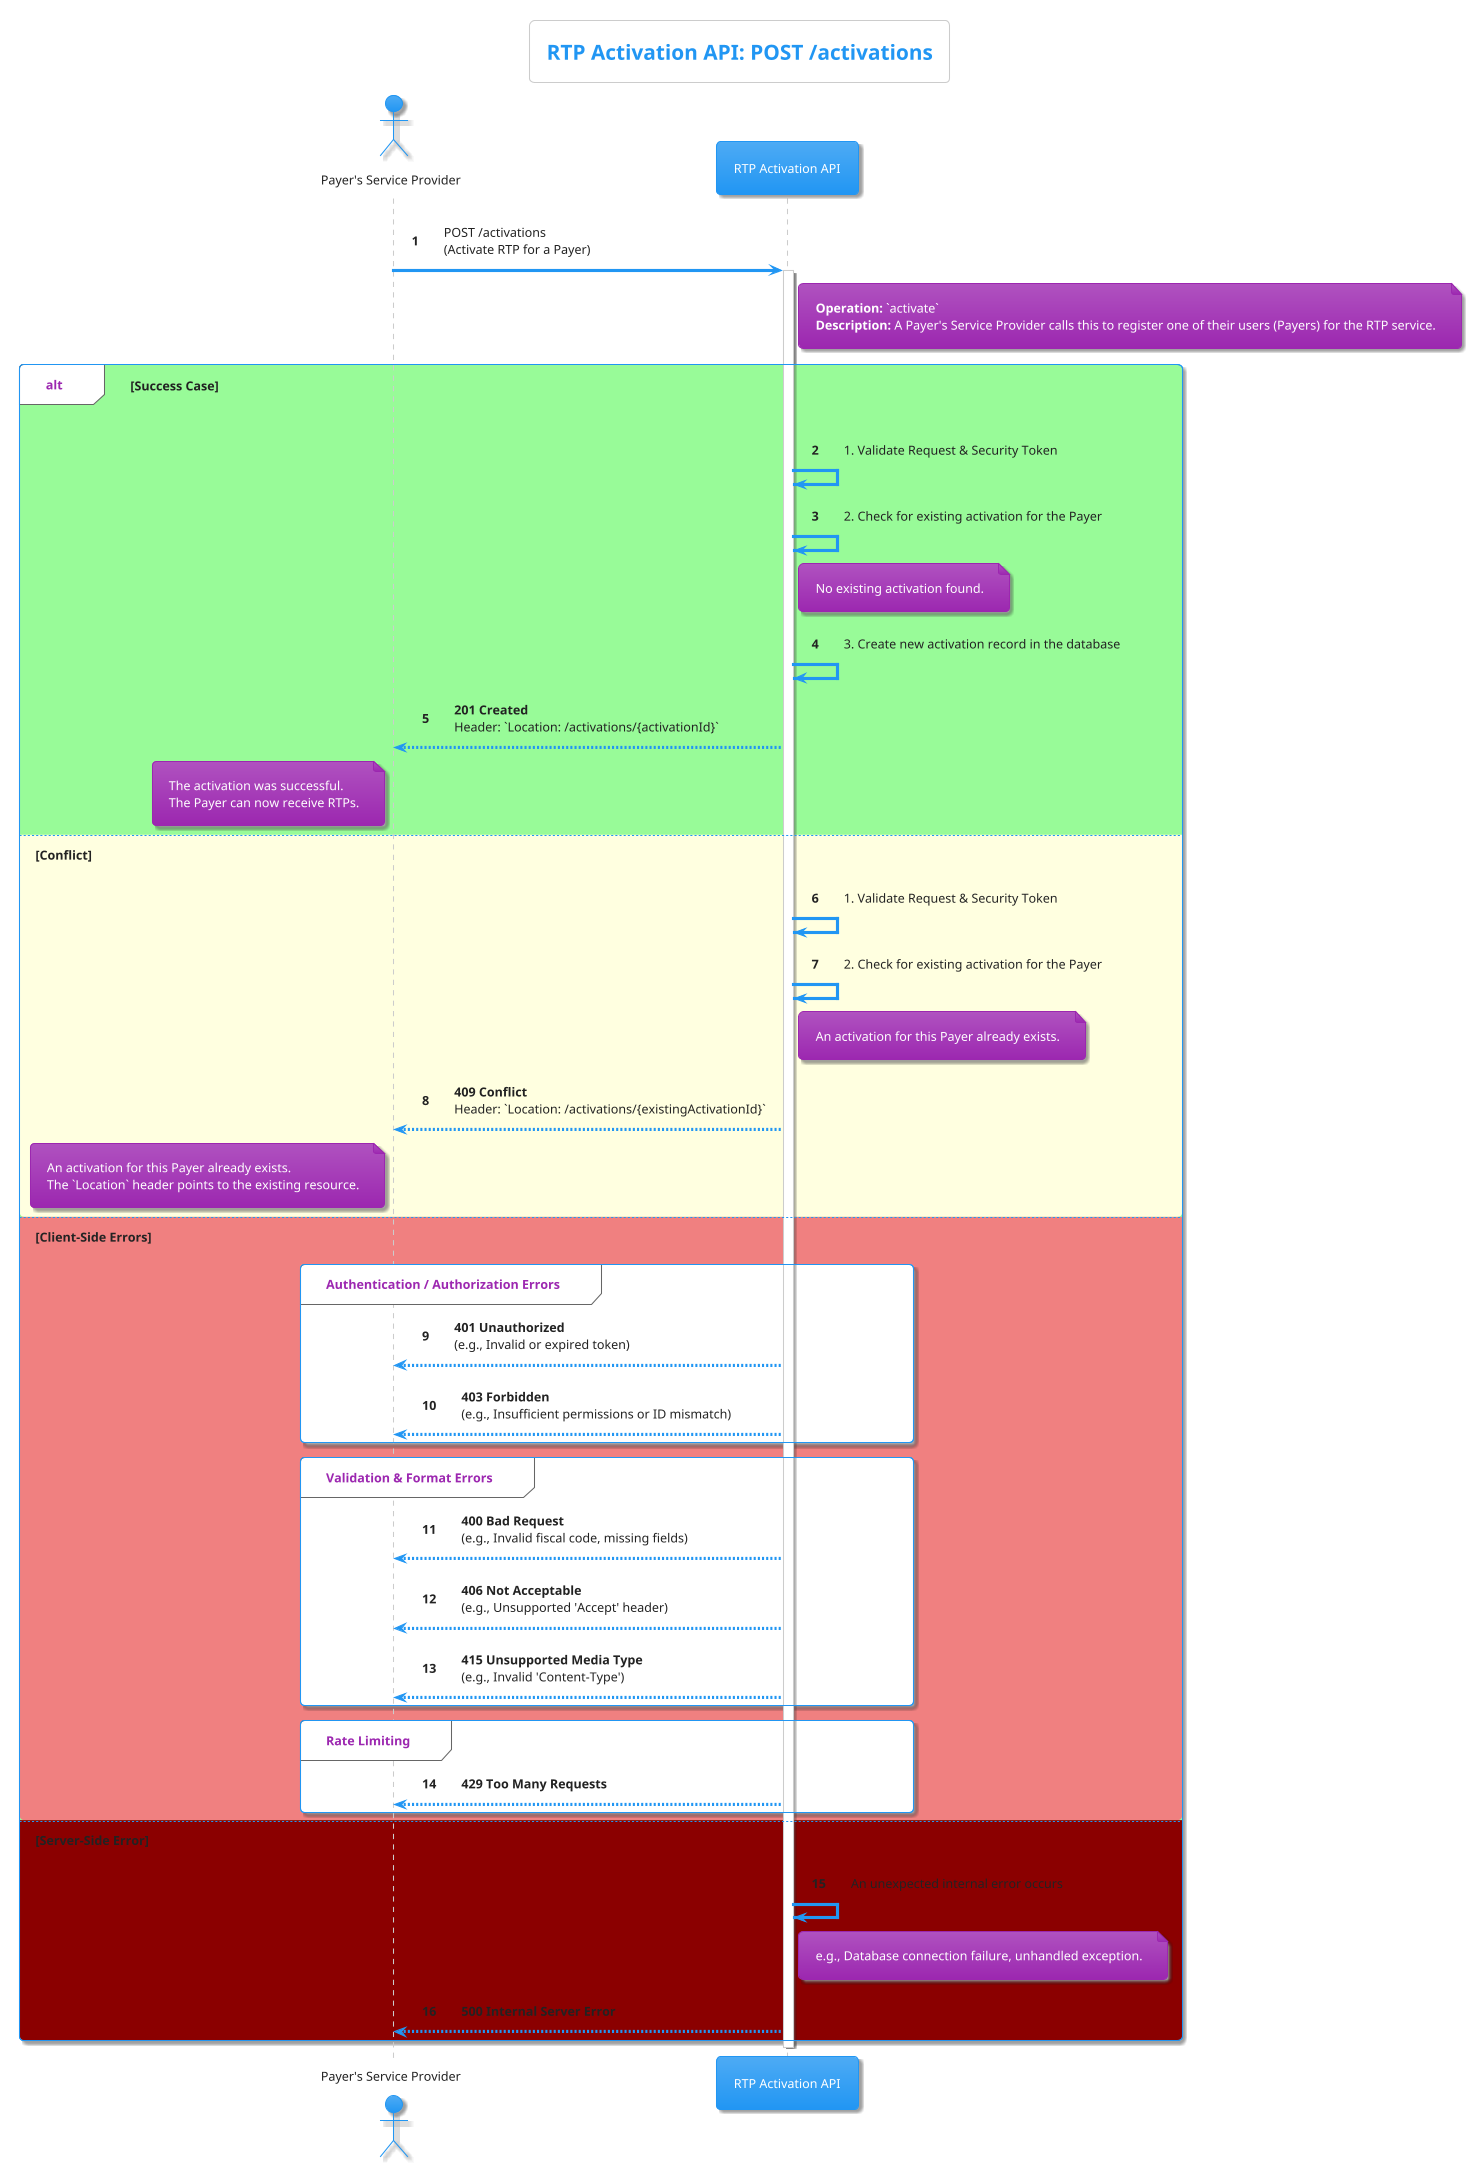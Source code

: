 

@startuml
' PlantUML Diagram generated from RTP Activation API OpenAPI Spec
' Title: RTP Activation Sequence Diagram
' Version: 1.0.0
' Description: This diagram shows the process for a Payer's Service Provider
'              to activate the RTP service for an end-user.

!theme materia

title RTP Activation API: POST /activations

actor "Payer's Service Provider" as PSP
participant "RTP Activation API" as API

autonumber

PSP -> API: POST /activations\n(Activate RTP for a Payer)
activate API

note right of API
  **Operation:** `activate`
  **Description:** A Payer's Service Provider calls this to register one of their users (Payers) for the RTP service.
end note

alt #palegreen Success Case

    API -> API: 1. Validate Request & Security Token
    API -> API: 2. Check for existing activation for the Payer
    note right of API: No existing activation found.
    API -> API: 3. Create new activation record in the database
    API --> PSP: **201 Created**\nHeader: `Location: /activations/{activationId}`
    note left of PSP
        The activation was successful.
        The Payer can now receive RTPs.
    end note

else #lightyellow Conflict

    API -> API: 1. Validate Request & Security Token
    API -> API: 2. Check for existing activation for the Payer
    note right of API: An activation for this Payer already exists.
    API --> PSP: **409 Conflict**\nHeader: `Location: /activations/{existingActivationId}`
    note left of PSP
        An activation for this Payer already exists.
        The `Location` header points to the existing resource.
    end note

else #lightcoral Client-Side Errors

    group Authentication / Authorization Errors
        API --> PSP: **401 Unauthorized**\n(e.g., Invalid or expired token)
        API --> PSP: **403 Forbidden**\n(e.g., Insufficient permissions or ID mismatch)
    end group

    group Validation & Format Errors
        API --> PSP: **400 Bad Request**\n(e.g., Invalid fiscal code, missing fields)
        API --> PSP: **406 Not Acceptable**\n(e.g., Unsupported 'Accept' header)
        API --> PSP: **415 Unsupported Media Type**\n(e.g., Invalid 'Content-Type')
    end group

    group Rate Limiting
        API --> PSP: **429 Too Many Requests**
    end group

else #darkred Server-Side Error

    API -> API: An unexpected internal error occurs
    note right of API: e.g., Database connection failure, unhandled exception.
    API --> PSP: **500 Internal Server Error**

end

deactivate API

@enduml

